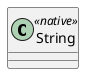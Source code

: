 {
  "sha1": "3hiof4ic75d8gbfmt6ex8t3ftgioqps",
  "insertion": {
    "when": "2024-05-30T20:48:20.270Z",
    "user": "plantuml@gmail.com"
  }
}
@startuml
class String <<native>>
@enduml
